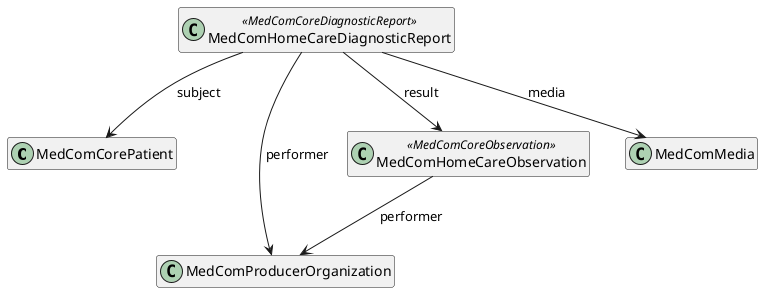 @startuml HomeCareObsProfile
hide empty members
top to bottom direction

class "MedComCorePatient" as patient
class "MedComProducerOrganization" as organization 
class "MedComHomeCareDiagnosticReport" as diagnosticReport <<MedComCoreDiagnosticReport>>
class "MedComHomeCareObservation" as coreobservation <<MedComCoreObservation>>
class "MedComMedia" as media 

diagnosticReport --> patient : "subject"
diagnosticReport --> organization: "performer"
diagnosticReport --> coreobservation : "result"
diagnosticReport --> media : "media"
coreobservation --> organization:"performer"



@enduml